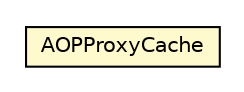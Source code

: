 #!/usr/local/bin/dot
#
# Class diagram 
# Generated by UMLGraph version 5.1 (http://www.umlgraph.org/)
#

digraph G {
	edge [fontname="Helvetica",fontsize=10,labelfontname="Helvetica",labelfontsize=10];
	node [fontname="Helvetica",fontsize=10,shape=plaintext];
	nodesep=0.25;
	ranksep=0.5;
	// org.androidtransfuse.gen.proxy.AOPProxyGenerator.AOPProxyCache
	c138269 [label=<<table title="org.androidtransfuse.gen.proxy.AOPProxyGenerator.AOPProxyCache" border="0" cellborder="1" cellspacing="0" cellpadding="2" port="p" bgcolor="lemonChiffon" href="./AOPProxyGenerator.AOPProxyCache.html">
		<tr><td><table border="0" cellspacing="0" cellpadding="1">
<tr><td align="center" balign="center"> AOPProxyCache </td></tr>
		</table></td></tr>
		</table>>, fontname="Helvetica", fontcolor="black", fontsize=10.0];
}

